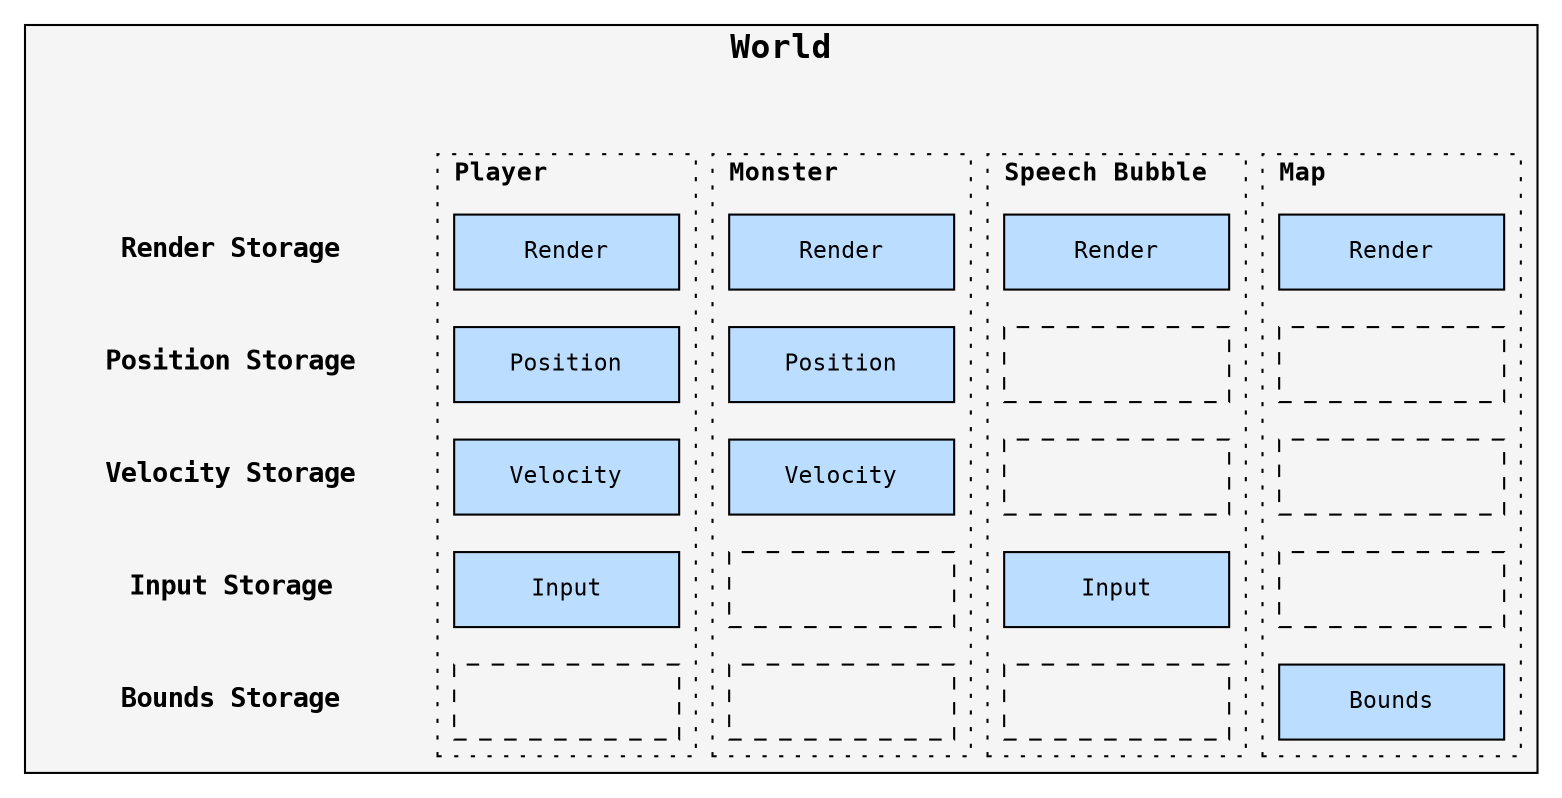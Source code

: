 digraph World {
    bgcolor = "transparent";

    subgraph cluster_Entities {
        bgcolor = "#f5f5f5";
        fontname = "consolas";
        fontsize = 16;
        label = <<b>World<br /></b>>;
        labelloc = top;
        nodesep = 0;
        ranksep = 0;

        node [
            fillcolor = "#bbddff",
            fontname = "consolas",
            fontsize = 11,
            shape = box,
            style = filled,
            width = 1.5,
        ];

        edge [style = invis];

        subgraph cluster_Storages {
            pencolor = transparent;

            label = "";

            node [
                style = "setlinewidth(0)",
                width = 2.3,
                fontsize = 13,
            ];

            storage_render [label = <<b>Render Storage</b>>];
            storage_position [label = <<b>Position Storage</b>>];
            storage_velocity [label = <<b>Velocity Storage</b>>];
            storage_input [label = <<b>Input Storage</b>>];
            storage_bounds [label = <<b>Bounds Storage</b>>];

            storage_render -> storage_position -> storage_velocity -> storage_input -> storage_bounds;
        };

        subgraph cluster_Player {
            fontname = "consolas";
            fontsize = 12;
            label = <<b>Player<br /></b>>;
            labelloc = top;
            labeljust = l;
            style = dotted;

            player_render [label = "Render"];
            player_position [label = "Position"];
            player_velocity [label = "Velocity"];
            player_input [label = "Input"];
            player_bounds [label = "", style = dashed];

            player_render -> player_position -> player_velocity -> player_input -> player_bounds;
        };

        subgraph cluster_Monster {
            fontname = "consolas";
            fontsize = 12;
            label = <<b>Monster<br /></b>>;
            labelloc = top;
            labeljust = l;
            style = dotted;

            monster_render [label = "Render"];
            monster_position [label = "Position"];
            monster_velocity [label = "Velocity"];
            monster_input [label = "", style = dashed];
            monster_bounds [label = "", style = dashed];

            monster_render -> monster_position -> monster_velocity -> monster_input -> monster_bounds;
        };

        subgraph cluster_SpeechBubble {
            fontname = "consolas";
            fontsize = 12;
            label = <<b>Speech Bubble<br /></b>>;
            labelloc = top;
            labeljust = l;
            style = dotted;

            speech_bubble_render [label = "Render"];
            speech_bubble_position [label = "", style = dashed];
            speech_bubble_velocity [label = "", style = dashed];
            speech_bubble_input [label = "Input"];
            speech_bubble_bounds [label = "", style = dashed];

            speech_bubble_render -> speech_bubble_position -> speech_bubble_velocity -> speech_bubble_input -> speech_bubble_bounds;
        };

        subgraph cluster_Map {
            fontname = "consolas";
            fontsize = 12;
            label = <<b>Map<br /></b>>;
            labelloc = top;
            labeljust = l;
            style = dotted;

            map_render [label = "Render"];
            map_position [label = "", style = dashed];
            map_velocity [label = "", style = dashed];
            map_input [label = "", style = dashed];
            map_bounds [label = "Bounds"];

            map_render -> map_position -> map_velocity -> map_input -> map_bounds;
        };

        top [style = "invis", width = 0, height = 0];
        top -> storage_render;
        top -> player_render;
        top -> monster_render;
        top -> speech_bubble_render;
        top -> map_render;
    }
}
